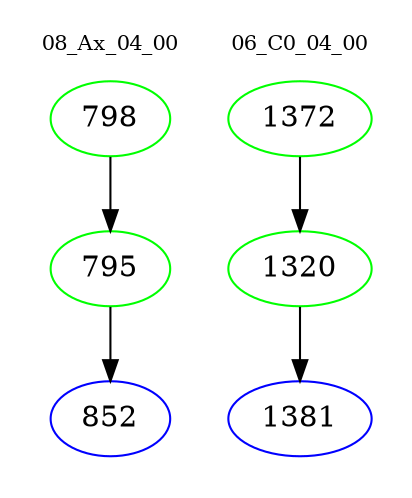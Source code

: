 digraph{
subgraph cluster_0 {
color = white
label = "08_Ax_04_00";
fontsize=10;
T0_798 [label="798", color="green"]
T0_798 -> T0_795 [color="black"]
T0_795 [label="795", color="green"]
T0_795 -> T0_852 [color="black"]
T0_852 [label="852", color="blue"]
}
subgraph cluster_1 {
color = white
label = "06_C0_04_00";
fontsize=10;
T1_1372 [label="1372", color="green"]
T1_1372 -> T1_1320 [color="black"]
T1_1320 [label="1320", color="green"]
T1_1320 -> T1_1381 [color="black"]
T1_1381 [label="1381", color="blue"]
}
}
